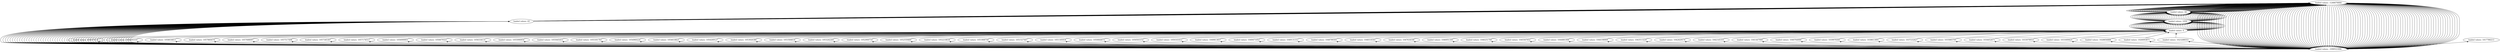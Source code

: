 digraph {
	"loaded values- -1246676664"
	"loaded values- -1090521896"
	"loaded values- -1090521896" -> "loaded values- -1246676664" [dir=back]
	"loaded values- 43"
	"loaded values- 43" -> "loaded values- -1090521896" [dir=back]
	"loaded values- -1246676664"
	"loaded values- -1246676664" -> "loaded values- 43" [dir=back]
	"loaded values- -1090521896"
	"loaded values- -1090521896" -> "loaded values- -1246676664" [dir=back]
	"loaded values- 1058376131"
	"loaded values- 1058376131" -> "loaded values- -1090521896" [dir=back]
	"loaded values- 0"
	"loaded values- 0" -> "loaded values- 1058376131" [dir=back]
	"loaded values- 1050"
	"loaded values- 1050" -> "loaded values- 0" [dir=back]
	"loaded values- 44"
	"loaded values- 44" -> "loaded values- 1050" [dir=back]
	"loaded values- -1246676664"
	"loaded values- -1246676664" -> "loaded values- 44" [dir=back]
	"loaded values- -1090521896"
	"loaded values- -1090521896" -> "loaded values- -1246676664" [dir=back]
	"loaded values- 43"
	"loaded values- 43" -> "loaded values- -1090521896" [dir=back]
	"loaded values- -1246676664"
	"loaded values- -1246676664" -> "loaded values- 43" [dir=back]
	"loaded values- -1090521896"
	"loaded values- -1090521896" -> "loaded values- -1246676664" [dir=back]
	"loaded values- 1058205319"
	"loaded values- 1058205319" -> "loaded values- -1090521896" [dir=back]
	"loaded values- 0"
	"loaded values- 0" -> "loaded values- 1058205319" [dir=back]
	"loaded values- 1050"
	"loaded values- 1050" -> "loaded values- 0" [dir=back]
	"loaded values- 44"
	"loaded values- 44" -> "loaded values- 1050" [dir=back]
	"loaded values- -1246676664"
	"loaded values- -1246676664" -> "loaded values- 44" [dir=back]
	"loaded values- -1090521896"
	"loaded values- -1090521896" -> "loaded values- -1246676664" [dir=back]
	"loaded values- 43"
	"loaded values- 43" -> "loaded values- -1090521896" [dir=back]
	"loaded values- -1246676664"
	"loaded values- -1246676664" -> "loaded values- 43" [dir=back]
	"loaded values- -1090521896"
	"loaded values- -1090521896" -> "loaded values- -1246676664" [dir=back]
	"loaded values- 1058034611"
	"loaded values- 1058034611" -> "loaded values- -1090521896" [dir=back]
	"loaded values- 0"
	"loaded values- 0" -> "loaded values- 1058034611" [dir=back]
	"loaded values- 1050"
	"loaded values- 1050" -> "loaded values- 0" [dir=back]
	"loaded values- 44"
	"loaded values- 44" -> "loaded values- 1050" [dir=back]
	"loaded values- -1246676664"
	"loaded values- -1246676664" -> "loaded values- 44" [dir=back]
	"loaded values- -1090521896"
	"loaded values- -1090521896" -> "loaded values- -1246676664" [dir=back]
	"loaded values- 43"
	"loaded values- 43" -> "loaded values- -1090521896" [dir=back]
	"loaded values- -1246676664"
	"loaded values- -1246676664" -> "loaded values- 43" [dir=back]
	"loaded values- -1090521896"
	"loaded values- -1090521896" -> "loaded values- -1246676664" [dir=back]
	"loaded values- 1057860474"
	"loaded values- 1057860474" -> "loaded values- -1090521896" [dir=back]
	"loaded values- 0"
	"loaded values- 0" -> "loaded values- 1057860474" [dir=back]
	"loaded values- 1050"
	"loaded values- 1050" -> "loaded values- 0" [dir=back]
	"loaded values- 44"
	"loaded values- 44" -> "loaded values- 1050" [dir=back]
	"loaded values- -1246676664"
	"loaded values- -1246676664" -> "loaded values- 44" [dir=back]
	"loaded values- -1090521896"
	"loaded values- -1090521896" -> "loaded values- -1246676664" [dir=back]
	"loaded values- 43"
	"loaded values- 43" -> "loaded values- -1090521896" [dir=back]
	"loaded values- -1246676664"
	"loaded values- -1246676664" -> "loaded values- 43" [dir=back]
	"loaded values- -1090521896"
	"loaded values- -1090521896" -> "loaded values- -1246676664" [dir=back]
	"loaded values- 1057688097"
	"loaded values- 1057688097" -> "loaded values- -1090521896" [dir=back]
	"loaded values- 0"
	"loaded values- 0" -> "loaded values- 1057688097" [dir=back]
	"loaded values- 1050"
	"loaded values- 1050" -> "loaded values- 0" [dir=back]
	"loaded values- 44"
	"loaded values- 44" -> "loaded values- 1050" [dir=back]
	"loaded values- -1246676664"
	"loaded values- -1246676664" -> "loaded values- 44" [dir=back]
	"loaded values- -1090521896"
	"loaded values- -1090521896" -> "loaded values- -1246676664" [dir=back]
	"loaded values- 43"
	"loaded values- 43" -> "loaded values- -1090521896" [dir=back]
	"loaded values- -1246676664"
	"loaded values- -1246676664" -> "loaded values- 43" [dir=back]
	"loaded values- -1090521896"
	"loaded values- -1090521896" -> "loaded values- -1246676664" [dir=back]
	"loaded values- 1057517498"
	"loaded values- 1057517498" -> "loaded values- -1090521896" [dir=back]
	"loaded values- 0"
	"loaded values- 0" -> "loaded values- 1057517498" [dir=back]
	"loaded values- 1050"
	"loaded values- 1050" -> "loaded values- 0" [dir=back]
	"loaded values- 44"
	"loaded values- 44" -> "loaded values- 1050" [dir=back]
	"loaded values- -1246676664"
	"loaded values- -1246676664" -> "loaded values- 44" [dir=back]
	"loaded values- -1090521896"
	"loaded values- -1090521896" -> "loaded values- -1246676664" [dir=back]
	"loaded values- 43"
	"loaded values- 43" -> "loaded values- -1090521896" [dir=back]
	"loaded values- -1246676664"
	"loaded values- -1246676664" -> "loaded values- 43" [dir=back]
	"loaded values- -1090521896"
	"loaded values- -1090521896" -> "loaded values- -1246676664" [dir=back]
	"loaded values- 1057345307"
	"loaded values- 1057345307" -> "loaded values- -1090521896" [dir=back]
	"loaded values- 0"
	"loaded values- 0" -> "loaded values- 1057345307" [dir=back]
	"loaded values- 1050"
	"loaded values- 1050" -> "loaded values- 0" [dir=back]
	"loaded values- 44"
	"loaded values- 44" -> "loaded values- 1050" [dir=back]
	"loaded values- -1246676664"
	"loaded values- -1246676664" -> "loaded values- 44" [dir=back]
	"loaded values- -1090521896"
	"loaded values- -1090521896" -> "loaded values- -1246676664" [dir=back]
	"loaded values- 43"
	"loaded values- 43" -> "loaded values- -1090521896" [dir=back]
	"loaded values- -1246676664"
	"loaded values- -1246676664" -> "loaded values- 43" [dir=back]
	"loaded values- -1090521896"
	"loaded values- -1090521896" -> "loaded values- -1246676664" [dir=back]
	"loaded values- 1057174513"
	"loaded values- 1057174513" -> "loaded values- -1090521896" [dir=back]
	"loaded values- 0"
	"loaded values- 0" -> "loaded values- 1057174513" [dir=back]
	"loaded values- 1050"
	"loaded values- 1050" -> "loaded values- 0" [dir=back]
	"loaded values- 44"
	"loaded values- 44" -> "loaded values- 1050" [dir=back]
	"loaded values- -1246676664"
	"loaded values- -1246676664" -> "loaded values- 44" [dir=back]
	"loaded values- -1090521896"
	"loaded values- -1090521896" -> "loaded values- -1246676664" [dir=back]
	"loaded values- 43"
	"loaded values- 43" -> "loaded values- -1090521896" [dir=back]
	"loaded values- -1246676664"
	"loaded values- -1246676664" -> "loaded values- 43" [dir=back]
	"loaded values- -1090521896"
	"loaded values- -1090521896" -> "loaded values- -1246676664" [dir=back]
	"loaded values- 1056999951"
	"loaded values- 1056999951" -> "loaded values- -1090521896" [dir=back]
	"loaded values- 0"
	"loaded values- 0" -> "loaded values- 1056999951" [dir=back]
	"loaded values- 1050"
	"loaded values- 1050" -> "loaded values- 0" [dir=back]
	"loaded values- 44"
	"loaded values- 44" -> "loaded values- 1050" [dir=back]
	"loaded values- -1246676664"
	"loaded values- -1246676664" -> "loaded values- 44" [dir=back]
	"loaded values- -1090521896"
	"loaded values- -1090521896" -> "loaded values- -1246676664" [dir=back]
	"loaded values- 43"
	"loaded values- 43" -> "loaded values- -1090521896" [dir=back]
	"loaded values- -1246676664"
	"loaded values- -1246676664" -> "loaded values- 43" [dir=back]
	"loaded values- -1090521896"
	"loaded values- -1090521896" -> "loaded values- -1246676664" [dir=back]
	"loaded values- 1056679321"
	"loaded values- 1056679321" -> "loaded values- -1090521896" [dir=back]
	"loaded values- 0"
	"loaded values- 0" -> "loaded values- 1056679321" [dir=back]
	"loaded values- 1050"
	"loaded values- 1050" -> "loaded values- 0" [dir=back]
	"loaded values- 44"
	"loaded values- 44" -> "loaded values- 1050" [dir=back]
	"loaded values- -1246676664"
	"loaded values- -1246676664" -> "loaded values- 44" [dir=back]
	"loaded values- -1090521896"
	"loaded values- -1090521896" -> "loaded values- -1246676664" [dir=back]
	"loaded values- 43"
	"loaded values- 43" -> "loaded values- -1090521896" [dir=back]
	"loaded values- -1246676664"
	"loaded values- -1246676664" -> "loaded values- 43" [dir=back]
	"loaded values- -1090521896"
	"loaded values- -1090521896" -> "loaded values- -1246676664" [dir=back]
	"loaded values- 1056334131"
	"loaded values- 1056334131" -> "loaded values- -1090521896" [dir=back]
	"loaded values- 0"
	"loaded values- 0" -> "loaded values- 1056334131" [dir=back]
	"loaded values- 1050"
	"loaded values- 1050" -> "loaded values- 0" [dir=back]
	"loaded values- 44"
	"loaded values- 44" -> "loaded values- 1050" [dir=back]
	"loaded values- -1246676664"
	"loaded values- -1246676664" -> "loaded values- 44" [dir=back]
	"loaded values- -1090521896"
	"loaded values- -1090521896" -> "loaded values- -1246676664" [dir=back]
	"loaded values- 43"
	"loaded values- 43" -> "loaded values- -1090521896" [dir=back]
	"loaded values- -1246676664"
	"loaded values- -1246676664" -> "loaded values- 43" [dir=back]
	"loaded values- -1090521896"
	"loaded values- -1090521896" -> "loaded values- -1246676664" [dir=back]
	"loaded values- 1055990954"
	"loaded values- 1055990954" -> "loaded values- -1090521896" [dir=back]
	"loaded values- 0"
	"loaded values- 0" -> "loaded values- 1055990954" [dir=back]
	"loaded values- 1050"
	"loaded values- 1050" -> "loaded values- 0" [dir=back]
	"loaded values- 44"
	"loaded values- 44" -> "loaded values- 1050" [dir=back]
	"loaded values- -1246676664"
	"loaded values- -1246676664" -> "loaded values- 44" [dir=back]
	"loaded values- -1090521896"
	"loaded values- -1090521896" -> "loaded values- -1246676664" [dir=back]
	"loaded values- 43"
	"loaded values- 43" -> "loaded values- -1090521896" [dir=back]
	"loaded values- -1246676664"
	"loaded values- -1246676664" -> "loaded values- 43" [dir=back]
	"loaded values- -1090521896"
	"loaded values- -1090521896" -> "loaded values- -1246676664" [dir=back]
	"loaded values- 1055645453"
	"loaded values- 1055645453" -> "loaded values- -1090521896" [dir=back]
	"loaded values- 0"
	"loaded values- 0" -> "loaded values- 1055645453" [dir=back]
	"loaded values- 1050"
	"loaded values- 1050" -> "loaded values- 0" [dir=back]
	"loaded values- 44"
	"loaded values- 44" -> "loaded values- 1050" [dir=back]
	"loaded values- -1246676664"
	"loaded values- -1246676664" -> "loaded values- 44" [dir=back]
	"loaded values- -1090521896"
	"loaded values- -1090521896" -> "loaded values- -1246676664" [dir=back]
	"loaded values- 43"
	"loaded values- 43" -> "loaded values- -1090521896" [dir=back]
	"loaded values- -1246676664"
	"loaded values- -1246676664" -> "loaded values- 43" [dir=back]
	"loaded values- -1090521896"
	"loaded values- -1090521896" -> "loaded values- -1246676664" [dir=back]
	"loaded values- 1055301783"
	"loaded values- 1055301783" -> "loaded values- -1090521896" [dir=back]
	"loaded values- 0"
	"loaded values- 0" -> "loaded values- 1055301783" [dir=back]
	"loaded values- 1050"
	"loaded values- 1050" -> "loaded values- 0" [dir=back]
	"loaded values- 44"
	"loaded values- 44" -> "loaded values- 1050" [dir=back]
	"loaded values- -1246676664"
	"loaded values- -1246676664" -> "loaded values- 44" [dir=back]
	"loaded values- -1090521896"
	"loaded values- -1090521896" -> "loaded values- -1246676664" [dir=back]
	"loaded values- 43"
	"loaded values- 43" -> "loaded values- -1090521896" [dir=back]
	"loaded values- -1246676664"
	"loaded values- -1246676664" -> "loaded values- 43" [dir=back]
	"loaded values- -1090521896"
	"loaded values- -1090521896" -> "loaded values- -1246676664" [dir=back]
	"loaded values- 1054960224"
	"loaded values- 1054960224" -> "loaded values- -1090521896" [dir=back]
	"loaded values- 0"
	"loaded values- 0" -> "loaded values- 1054960224" [dir=back]
	"loaded values- 1050"
	"loaded values- 1050" -> "loaded values- 0" [dir=back]
	"loaded values- 44"
	"loaded values- 44" -> "loaded values- 1050" [dir=back]
	"loaded values- -1246676664"
	"loaded values- -1246676664" -> "loaded values- 44" [dir=back]
	"loaded values- -1090521896"
	"loaded values- -1090521896" -> "loaded values- -1246676664" [dir=back]
	"loaded values- 43"
	"loaded values- 43" -> "loaded values- -1090521896" [dir=back]
	"loaded values- -1246676664"
	"loaded values- -1246676664" -> "loaded values- 43" [dir=back]
	"loaded values- -1090521896"
	"loaded values- -1090521896" -> "loaded values- -1246676664" [dir=back]
	"loaded values- 1054618825"
	"loaded values- 1054618825" -> "loaded values- -1090521896" [dir=back]
	"loaded values- 0"
	"loaded values- 0" -> "loaded values- 1054618825" [dir=back]
	"loaded values- 1050"
	"loaded values- 1050" -> "loaded values- 0" [dir=back]
	"loaded values- 44"
	"loaded values- 44" -> "loaded values- 1050" [dir=back]
	"loaded values- -1246676664"
	"loaded values- -1246676664" -> "loaded values- 44" [dir=back]
	"loaded values- -1090521896"
	"loaded values- -1090521896" -> "loaded values- -1246676664" [dir=back]
	"loaded values- 43"
	"loaded values- 43" -> "loaded values- -1090521896" [dir=back]
	"loaded values- -1246676664"
	"loaded values- -1246676664" -> "loaded values- 43" [dir=back]
	"loaded values- -1090521896"
	"loaded values- -1090521896" -> "loaded values- -1246676664" [dir=back]
	"loaded values- 1054269127"
	"loaded values- 1054269127" -> "loaded values- -1090521896" [dir=back]
	"loaded values- 0"
	"loaded values- 0" -> "loaded values- 1054269127" [dir=back]
	"loaded values- 1050"
	"loaded values- 1050" -> "loaded values- 0" [dir=back]
	"loaded values- 44"
	"loaded values- 44" -> "loaded values- 1050" [dir=back]
	"loaded values- -1246676664"
	"loaded values- -1246676664" -> "loaded values- 44" [dir=back]
	"loaded values- -1090521896"
	"loaded values- -1090521896" -> "loaded values- -1246676664" [dir=back]
	"loaded values- 43"
	"loaded values- 43" -> "loaded values- -1090521896" [dir=back]
	"loaded values- -1246676664"
	"loaded values- -1246676664" -> "loaded values- 43" [dir=back]
	"loaded values- -1090521896"
	"loaded values- -1090521896" -> "loaded values- -1246676664" [dir=back]
	"loaded values- 1053926380"
	"loaded values- 1053926380" -> "loaded values- -1090521896" [dir=back]
	"loaded values- 0"
	"loaded values- 0" -> "loaded values- 1053926380" [dir=back]
	"loaded values- 1050"
	"loaded values- 1050" -> "loaded values- 0" [dir=back]
	"loaded values- 44"
	"loaded values- 44" -> "loaded values- 1050" [dir=back]
	"loaded values- -1246676664"
	"loaded values- -1246676664" -> "loaded values- 44" [dir=back]
	"loaded values- -1090521896"
	"loaded values- -1090521896" -> "loaded values- -1246676664" [dir=back]
	"loaded values- 43"
	"loaded values- 43" -> "loaded values- -1090521896" [dir=back]
	"loaded values- -1246676664"
	"loaded values- -1246676664" -> "loaded values- 43" [dir=back]
	"loaded values- -1090521896"
	"loaded values- -1090521896" -> "loaded values- -1246676664" [dir=back]
	"loaded values- 1053584618"
	"loaded values- 1053584618" -> "loaded values- -1090521896" [dir=back]
	"loaded values- 0"
	"loaded values- 0" -> "loaded values- 1053584618" [dir=back]
	"loaded values- 1050"
	"loaded values- 1050" -> "loaded values- 0" [dir=back]
	"loaded values- 44"
	"loaded values- 44" -> "loaded values- 1050" [dir=back]
	"loaded values- -1246676664"
	"loaded values- -1246676664" -> "loaded values- 44" [dir=back]
	"loaded values- -1090521896"
	"loaded values- -1090521896" -> "loaded values- -1246676664" [dir=back]
	"loaded values- 43"
	"loaded values- 43" -> "loaded values- -1090521896" [dir=back]
	"loaded values- -1246676664"
	"loaded values- -1246676664" -> "loaded values- 43" [dir=back]
	"loaded values- -1090521896"
	"loaded values- -1090521896" -> "loaded values- -1246676664" [dir=back]
	"loaded values- 1053242265"
	"loaded values- 1053242265" -> "loaded values- -1090521896" [dir=back]
	"loaded values- 0"
	"loaded values- 0" -> "loaded values- 1053242265" [dir=back]
	"loaded values- 1050"
	"loaded values- 1050" -> "loaded values- 0" [dir=back]
	"loaded values- 44"
	"loaded values- 44" -> "loaded values- 1050" [dir=back]
	"loaded values- -1246676664"
	"loaded values- -1246676664" -> "loaded values- 44" [dir=back]
	"loaded values- -1090521896"
	"loaded values- -1090521896" -> "loaded values- -1246676664" [dir=back]
	"loaded values- 43"
	"loaded values- 43" -> "loaded values- -1090521896" [dir=back]
	"loaded values- -1246676664"
	"loaded values- -1246676664" -> "loaded values- 43" [dir=back]
	"loaded values- -1090521896"
	"loaded values- -1090521896" -> "loaded values- -1246676664" [dir=back]
	"loaded values- 1052900716"
	"loaded values- 1052900716" -> "loaded values- -1090521896" [dir=back]
	"loaded values- 0"
	"loaded values- 0" -> "loaded values- 1052900716" [dir=back]
	"loaded values- 1050"
	"loaded values- 1050" -> "loaded values- 0" [dir=back]
	"loaded values- 44"
	"loaded values- 44" -> "loaded values- 1050" [dir=back]
	"loaded values- -1246676664"
	"loaded values- -1246676664" -> "loaded values- 44" [dir=back]
	"loaded values- -1090521896"
	"loaded values- -1090521896" -> "loaded values- -1246676664" [dir=back]
	"loaded values- 43"
	"loaded values- 43" -> "loaded values- -1090521896" [dir=back]
	"loaded values- -1246676664"
	"loaded values- -1246676664" -> "loaded values- 43" [dir=back]
	"loaded values- -1090521896"
	"loaded values- -1090521896" -> "loaded values- -1246676664" [dir=back]
	"loaded values- 1052559469"
	"loaded values- 1052559469" -> "loaded values- -1090521896" [dir=back]
	"loaded values- 0"
	"loaded values- 0" -> "loaded values- 1052559469" [dir=back]
	"loaded values- 1050"
	"loaded values- 1050" -> "loaded values- 0" [dir=back]
	"loaded values- 44"
	"loaded values- 44" -> "loaded values- 1050" [dir=back]
	"loaded values- -1246676664"
	"loaded values- -1246676664" -> "loaded values- 44" [dir=back]
	"loaded values- -1090521896"
	"loaded values- -1090521896" -> "loaded values- -1246676664" [dir=back]
	"loaded values- 43"
	"loaded values- 43" -> "loaded values- -1090521896" [dir=back]
	"loaded values- -1246676664"
	"loaded values- -1246676664" -> "loaded values- 43" [dir=back]
	"loaded values- -1090521896"
	"loaded values- -1090521896" -> "loaded values- -1246676664" [dir=back]
	"loaded values- 1052218030"
	"loaded values- 1052218030" -> "loaded values- -1090521896" [dir=back]
	"loaded values- 0"
	"loaded values- 0" -> "loaded values- 1052218030" [dir=back]
	"loaded values- 1050"
	"loaded values- 1050" -> "loaded values- 0" [dir=back]
	"loaded values- 44"
	"loaded values- 44" -> "loaded values- 1050" [dir=back]
	"loaded values- -1246676664"
	"loaded values- -1246676664" -> "loaded values- 44" [dir=back]
	"loaded values- -1090521896"
	"loaded values- -1090521896" -> "loaded values- -1246676664" [dir=back]
	"loaded values- 43"
	"loaded values- 43" -> "loaded values- -1090521896" [dir=back]
	"loaded values- -1246676664"
	"loaded values- -1246676664" -> "loaded values- 43" [dir=back]
	"loaded values- -1090521896"
	"loaded values- -1090521896" -> "loaded values- -1246676664" [dir=back]
	"loaded values- 1051868740"
	"loaded values- 1051868740" -> "loaded values- -1090521896" [dir=back]
	"loaded values- 0"
	"loaded values- 0" -> "loaded values- 1051868740" [dir=back]
	"loaded values- 1050"
	"loaded values- 1050" -> "loaded values- 0" [dir=back]
	"loaded values- 44"
	"loaded values- 44" -> "loaded values- 1050" [dir=back]
	"loaded values- -1246676664"
	"loaded values- -1246676664" -> "loaded values- 44" [dir=back]
	"loaded values- -1090521896"
	"loaded values- -1090521896" -> "loaded values- -1246676664" [dir=back]
	"loaded values- 43"
	"loaded values- 43" -> "loaded values- -1090521896" [dir=back]
	"loaded values- -1246676664"
	"loaded values- -1246676664" -> "loaded values- 43" [dir=back]
	"loaded values- -1090521896"
	"loaded values- -1090521896" -> "loaded values- -1246676664" [dir=back]
	"loaded values- 1051527447"
	"loaded values- 1051527447" -> "loaded values- -1090521896" [dir=back]
	"loaded values- 0"
	"loaded values- 0" -> "loaded values- 1051527447" [dir=back]
	"loaded values- 1050"
	"loaded values- 1050" -> "loaded values- 0" [dir=back]
	"loaded values- 44"
	"loaded values- 44" -> "loaded values- 1050" [dir=back]
	"loaded values- -1246676664"
	"loaded values- -1246676664" -> "loaded values- 44" [dir=back]
	"loaded values- -1090521896"
	"loaded values- -1090521896" -> "loaded values- -1246676664" [dir=back]
	"loaded values- 43"
	"loaded values- 43" -> "loaded values- -1090521896" [dir=back]
	"loaded values- -1246676664"
	"loaded values- -1246676664" -> "loaded values- 43" [dir=back]
	"loaded values- -1090521896"
	"loaded values- -1090521896" -> "loaded values- -1246676664" [dir=back]
	"loaded values- 1051185934"
	"loaded values- 1051185934" -> "loaded values- -1090521896" [dir=back]
	"loaded values- 0"
	"loaded values- 0" -> "loaded values- 1051185934" [dir=back]
	"loaded values- 1050"
	"loaded values- 1050" -> "loaded values- 0" [dir=back]
	"loaded values- 44"
	"loaded values- 44" -> "loaded values- 1050" [dir=back]
	"loaded values- -1246676664"
	"loaded values- -1246676664" -> "loaded values- 44" [dir=back]
	"loaded values- -1090521896"
	"loaded values- -1090521896" -> "loaded values- -1246676664" [dir=back]
	"loaded values- 43"
	"loaded values- 43" -> "loaded values- -1090521896" [dir=back]
	"loaded values- -1246676664"
	"loaded values- -1246676664" -> "loaded values- 43" [dir=back]
	"loaded values- -1090521896"
	"loaded values- -1090521896" -> "loaded values- -1246676664" [dir=back]
	"loaded values- 1050844672"
	"loaded values- 1050844672" -> "loaded values- -1090521896" [dir=back]
	"loaded values- 0"
	"loaded values- 0" -> "loaded values- 1050844672" [dir=back]
	"loaded values- 1050"
	"loaded values- 1050" -> "loaded values- 0" [dir=back]
	"loaded values- 44"
	"loaded values- 44" -> "loaded values- 1050" [dir=back]
	"loaded values- -1246676664"
	"loaded values- -1246676664" -> "loaded values- 44" [dir=back]
	"loaded values- -1090521896"
	"loaded values- -1090521896" -> "loaded values- -1246676664" [dir=back]
	"loaded values- 43"
	"loaded values- 43" -> "loaded values- -1090521896" [dir=back]
	"loaded values- -1246676664"
	"loaded values- -1246676664" -> "loaded values- 43" [dir=back]
	"loaded values- -1090521896"
	"loaded values- -1090521896" -> "loaded values- -1246676664" [dir=back]
	"loaded values- 1050503152"
	"loaded values- 1050503152" -> "loaded values- -1090521896" [dir=back]
	"loaded values- 0"
	"loaded values- 0" -> "loaded values- 1050503152" [dir=back]
	"loaded values- 1050"
	"loaded values- 1050" -> "loaded values- 0" [dir=back]
	"loaded values- 44"
	"loaded values- 44" -> "loaded values- 1050" [dir=back]
	"loaded values- -1246676664"
	"loaded values- -1246676664" -> "loaded values- 44" [dir=back]
	"loaded values- -1090521896"
	"loaded values- -1090521896" -> "loaded values- -1246676664" [dir=back]
	"loaded values- 43"
	"loaded values- 43" -> "loaded values- -1090521896" [dir=back]
	"loaded values- -1246676664"
	"loaded values- -1246676664" -> "loaded values- 43" [dir=back]
	"loaded values- -1090521896"
	"loaded values- -1090521896" -> "loaded values- -1246676664" [dir=back]
	"loaded values- 1050161612"
	"loaded values- 1050161612" -> "loaded values- -1090521896" [dir=back]
	"loaded values- 0"
	"loaded values- 0" -> "loaded values- 1050161612" [dir=back]
	"loaded values- 1050"
	"loaded values- 1050" -> "loaded values- 0" [dir=back]
	"loaded values- 44"
	"loaded values- 44" -> "loaded values- 1050" [dir=back]
	"loaded values- -1246676664"
	"loaded values- -1246676664" -> "loaded values- 44" [dir=back]
	"loaded values- -1090521896"
	"loaded values- -1090521896" -> "loaded values- -1246676664" [dir=back]
	"loaded values- 43"
	"loaded values- 43" -> "loaded values- -1090521896" [dir=back]
	"loaded values- -1246676664"
	"loaded values- -1246676664" -> "loaded values- 43" [dir=back]
	"loaded values- -1090521896"
	"loaded values- -1090521896" -> "loaded values- -1246676664" [dir=back]
	"loaded values- 1049813657"
	"loaded values- 1049813657" -> "loaded values- -1090521896" [dir=back]
	"loaded values- 0"
	"loaded values- 0" -> "loaded values- 1049813657" [dir=back]
	"loaded values- 1050"
	"loaded values- 1050" -> "loaded values- 0" [dir=back]
	"loaded values- 44"
	"loaded values- 44" -> "loaded values- 1050" [dir=back]
	"loaded values- -1246676664"
	"loaded values- -1246676664" -> "loaded values- 44" [dir=back]
	"loaded values- -1090521896"
	"loaded values- -1090521896" -> "loaded values- -1246676664" [dir=back]
	"loaded values- 43"
	"loaded values- 43" -> "loaded values- -1090521896" [dir=back]
	"loaded values- -1246676664"
	"loaded values- -1246676664" -> "loaded values- 43" [dir=back]
	"loaded values- -1090521896"
	"loaded values- -1090521896" -> "loaded values- -1246676664" [dir=back]
	"loaded values- 1049471052"
	"loaded values- 1049471052" -> "loaded values- -1090521896" [dir=back]
	"loaded values- 0"
	"loaded values- 0" -> "loaded values- 1049471052" [dir=back]
	"loaded values- 1050"
	"loaded values- 1050" -> "loaded values- 0" [dir=back]
	"loaded values- 44"
	"loaded values- 44" -> "loaded values- 1050" [dir=back]
	"loaded values- -1246676664"
	"loaded values- -1246676664" -> "loaded values- 44" [dir=back]
	"loaded values- -1090521896"
	"loaded values- -1090521896" -> "loaded values- -1246676664" [dir=back]
	"loaded values- 43"
	"loaded values- 43" -> "loaded values- -1090521896" [dir=back]
	"loaded values- -1246676664"
	"loaded values- -1246676664" -> "loaded values- 43" [dir=back]
	"loaded values- -1090521896"
	"loaded values- -1090521896" -> "loaded values- -1246676664" [dir=back]
	"loaded values- 1049131312"
	"loaded values- 1049131312" -> "loaded values- -1090521896" [dir=back]
	"loaded values- 0"
	"loaded values- 0" -> "loaded values- 1049131312" [dir=back]
	"loaded values- 1050"
	"loaded values- 1050" -> "loaded values- 0" [dir=back]
	"loaded values- 44"
	"loaded values- 44" -> "loaded values- 1050" [dir=back]
	"loaded values- -1246676664"
	"loaded values- -1246676664" -> "loaded values- 44" [dir=back]
	"loaded values- -1090521896"
	"loaded values- -1090521896" -> "loaded values- -1246676664" [dir=back]
	"loaded values- 43"
	"loaded values- 43" -> "loaded values- -1090521896" [dir=back]
	"loaded values- -1246676664"
	"loaded values- -1246676664" -> "loaded values- 43" [dir=back]
	"loaded values- -1090521896"
	"loaded values- -1090521896" -> "loaded values- -1246676664" [dir=back]
	"loaded values- 1048789301"
	"loaded values- 1048789301" -> "loaded values- -1090521896" [dir=back]
	"loaded values- 0"
	"loaded values- 0" -> "loaded values- 1048789301" [dir=back]
	"loaded values- 1050"
	"loaded values- 1050" -> "loaded values- 0" [dir=back]
	"loaded values- 44"
	"loaded values- 44" -> "loaded values- 1050" [dir=back]
	"loaded values- -1246676664"
	"loaded values- -1246676664" -> "loaded values- 44" [dir=back]
	"loaded values- -1090521896"
	"loaded values- -1090521896" -> "loaded values- -1246676664" [dir=back]
	"loaded values- 43"
	"loaded values- 43" -> "loaded values- -1090521896" [dir=back]
	"loaded values- -1246676664"
	"loaded values- -1246676664" -> "loaded values- 43" [dir=back]
	"loaded values- -1090521896"
	"loaded values- -1090521896" -> "loaded values- -1246676664" [dir=back]
	"loaded values- 1048318341"
	"loaded values- 1048318341" -> "loaded values- -1090521896" [dir=back]
	"loaded values- 0"
	"loaded values- 0" -> "loaded values- 1048318341" [dir=back]
	"loaded values- 1050"
	"loaded values- 1050" -> "loaded values- 0" [dir=back]
	"loaded values- 44"
	"loaded values- 44" -> "loaded values- 1050" [dir=back]
	"loaded values- -1246676664"
	"loaded values- -1246676664" -> "loaded values- 44" [dir=back]
	"loaded values- -1090521896"
	"loaded values- -1090521896" -> "loaded values- -1246676664" [dir=back]
	"loaded values- 43"
	"loaded values- 43" -> "loaded values- -1090521896" [dir=back]
	"loaded values- -1246676664"
	"loaded values- -1246676664" -> "loaded values- 43" [dir=back]
	"loaded values- -1090521896"
	"loaded values- -1090521896" -> "loaded values- -1246676664" [dir=back]
	"loaded values- 1047634166"
	"loaded values- 1047634166" -> "loaded values- -1090521896" [dir=back]
	"loaded values- 0"
	"loaded values- 0" -> "loaded values- 1047634166" [dir=back]
	"loaded values- 1050"
	"loaded values- 1050" -> "loaded values- 0" [dir=back]
	"loaded values- 44"
	"loaded values- 44" -> "loaded values- 1050" [dir=back]
	"loaded values- -1246676664"
	"loaded values- -1246676664" -> "loaded values- 44" [dir=back]
	"loaded values- -1090521896"
	"loaded values- -1090521896" -> "loaded values- -1246676664" [dir=back]
	"loaded values- 43"
	"loaded values- 43" -> "loaded values- -1090521896" [dir=back]
	"loaded values- -1246676664"
	"loaded values- -1246676664" -> "loaded values- 43" [dir=back]
	"loaded values- -1090521896"
	"loaded values- -1090521896" -> "loaded values- -1246676664" [dir=back]
	"loaded values- 1046951305"
	"loaded values- 1046951305" -> "loaded values- -1090521896" [dir=back]
	"loaded values- 0"
	"loaded values- 0" -> "loaded values- 1046951305" [dir=back]
	"loaded values- 1050"
	"loaded values- 1050" -> "loaded values- 0" [dir=back]
	"loaded values- 44"
	"loaded values- 44" -> "loaded values- 1050" [dir=back]
	"loaded values- -1246676664"
	"loaded values- -1246676664" -> "loaded values- 44" [dir=back]
	"loaded values- -1090521896"
	"loaded values- -1090521896" -> "loaded values- -1246676664" [dir=back]
	"loaded values- 43"
	"loaded values- 43" -> "loaded values- -1090521896" [dir=back]
	"loaded values- -1246676664"
	"loaded values- -1246676664" -> "loaded values- 43" [dir=back]
	"loaded values- -1090521896"
	"loaded values- -1090521896" -> "loaded values- -1246676664" [dir=back]
	"loaded values- 1046251766"
	"loaded values- 1046251766" -> "loaded values- -1090521896" [dir=back]
	"loaded values- 0"
	"loaded values- 0" -> "loaded values- 1046251766" [dir=back]
	"loaded values- 1050"
	"loaded values- 1050" -> "loaded values- 0" [dir=back]
	"loaded values- 44"
	"loaded values- 44" -> "loaded values- 1050" [dir=back]
	"loaded values- -1246676664"
	"loaded values- -1246676664" -> "loaded values- 44" [dir=back]
	"loaded values- -1090521896"
	"loaded values- -1090521896" -> "loaded values- -1246676664" [dir=back]
	"loaded values- 43"
	"loaded values- 43" -> "loaded values- -1090521896" [dir=back]
	"loaded values- -1246676664"
	"loaded values- -1246676664" -> "loaded values- 43" [dir=back]
	"loaded values- -1090521896"
	"loaded values- -1090521896" -> "loaded values- -1246676664" [dir=back]
	"loaded values- 1045567652"
	"loaded values- 1045567652" -> "loaded values- -1090521896" [dir=back]
	"loaded values- 0"
	"loaded values- 0" -> "loaded values- 1045567652" [dir=back]
	"loaded values- 1050"
	"loaded values- 1050" -> "loaded values- 0" [dir=back]
	"loaded values- 44"
	"loaded values- 44" -> "loaded values- 1050" [dir=back]
	"loaded values- -1246676664"
	"loaded values- -1246676664" -> "loaded values- 44" [dir=back]
	"loaded values- -1090521896"
	"loaded values- -1090521896" -> "loaded values- -1246676664" [dir=back]
	"loaded values- 43"
	"loaded values- 43" -> "loaded values- -1090521896" [dir=back]
	"loaded values- -1246676664"
	"loaded values- -1246676664" -> "loaded values- 43" [dir=back]
	"loaded values- -1090521896"
	"loaded values- -1090521896" -> "loaded values- -1246676664" [dir=back]
	"loaded values- 1044881906"
	"loaded values- 1044881906" -> "loaded values- -1090521896" [dir=back]
	"loaded values- 0"
	"loaded values- 0" -> "loaded values- 1044881906" [dir=back]
	"loaded values- 1050"
	"loaded values- 1050" -> "loaded values- 0" [dir=back]
	"loaded values- 44"
	"loaded values- 44" -> "loaded values- 1050" [dir=back]
	"loaded values- -1246676664"
	"loaded values- -1246676664" -> "loaded values- 44" [dir=back]
	"loaded values- -1090521896"
	"loaded values- -1090521896" -> "loaded values- -1246676664" [dir=back]
	"loaded values- 43"
	"loaded values- 43" -> "loaded values- -1090521896" [dir=back]
	"loaded values- -1246676664"
	"loaded values- -1246676664" -> "loaded values- 43" [dir=back]
	"loaded values- -1090521896"
	"loaded values- -1090521896" -> "loaded values- -1246676664" [dir=back]
	"loaded values- 1044198909"
	"loaded values- 1044198909" -> "loaded values- -1090521896" [dir=back]
	"loaded values- 0"
	"loaded values- 0" -> "loaded values- 1044198909" [dir=back]
	"loaded values- 1050"
	"loaded values- 1050" -> "loaded values- 0" [dir=back]
	"loaded values- 44"
	"loaded values- 44" -> "loaded values- 1050" [dir=back]
	"loaded values- -1246676664"
	"loaded values- -1246676664" -> "loaded values- 44" [dir=back]
	"loaded values- -1090521896"
	"loaded values- -1090521896" -> "loaded values- -1246676664" [dir=back]
	"loaded values- 43"
	"loaded values- 43" -> "loaded values- -1090521896" [dir=back]
	"loaded values- -1246676664"
	"loaded values- -1246676664" -> "loaded values- 43" [dir=back]
	"loaded values- -1090521896"
	"loaded values- -1090521896" -> "loaded values- -1246676664" [dir=back]
	"loaded values- 1043513229"
	"loaded values- 1043513229" -> "loaded values- -1090521896" [dir=back]
	"loaded values- 0"
	"loaded values- 0" -> "loaded values- 1043513229" [dir=back]
	"loaded values- 1050"
	"loaded values- 1050" -> "loaded values- 0" [dir=back]
	"loaded values- 44"
	"loaded values- 44" -> "loaded values- 1050" [dir=back]
	"loaded values- -1246676664"
	"loaded values- -1246676664" -> "loaded values- 44" [dir=back]
	"loaded values- -1090521896"
	"loaded values- -1090521896" -> "loaded values- -1246676664" [dir=back]
	"loaded values- 43"
	"loaded values- 43" -> "loaded values- -1090521896" [dir=back]
	"loaded values- -1246676664"
	"loaded values- -1246676664" -> "loaded values- 43" [dir=back]
	"loaded values- -1090521896"
	"loaded values- -1090521896" -> "loaded values- -1246676664" [dir=back]
	"loaded values- 1042829574"
	"loaded values- 1042829574" -> "loaded values- -1090521896" [dir=back]
	"loaded values- 0"
	"loaded values- 0" -> "loaded values- 1042829574" [dir=back]
	"loaded values- 1050"
	"loaded values- 1050" -> "loaded values- 0" [dir=back]
	"loaded values- 44"
	"loaded values- 44" -> "loaded values- 1050" [dir=back]
	"loaded values- -1246676664"
	"loaded values- -1246676664" -> "loaded values- 44" [dir=back]
	"loaded values- -1090521896"
	"loaded values- -1090521896" -> "loaded values- -1246676664" [dir=back]
	"loaded values- 43"
	"loaded values- 43" -> "loaded values- -1090521896" [dir=back]
	"loaded values- -1246676664"
	"loaded values- -1246676664" -> "loaded values- 43" [dir=back]
	"loaded values- -1090521896"
	"loaded values- -1090521896" -> "loaded values- -1246676664" [dir=back]
	"loaded values- 1042145355"
	"loaded values- 1042145355" -> "loaded values- -1090521896" [dir=back]
	"loaded values- 0"
	"loaded values- 0" -> "loaded values- 1042145355" [dir=back]
	"loaded values- 1050"
	"loaded values- 1050" -> "loaded values- 0" [dir=back]
	"loaded values- 44"
	"loaded values- 44" -> "loaded values- 1050" [dir=back]
	"loaded values- -1246676664"
	"loaded values- -1246676664" -> "loaded values- 44" [dir=back]
	"loaded values- -1090521896"
	"loaded values- -1090521896" -> "loaded values- -1246676664" [dir=back]
	"loaded values- 43"
	"loaded values- 43" -> "loaded values- -1090521896" [dir=back]
	"loaded values- -1246676664"
	"loaded values- -1246676664" -> "loaded values- 43" [dir=back]
	"loaded values- -1090521896"
	"loaded values- -1090521896" -> "loaded values- -1246676664" [dir=back]
	"loaded values- 1041447900"
	"loaded values- 1041447900" -> "loaded values- -1090521896" [dir=back]
	"loaded values- 0"
	"loaded values- 0" -> "loaded values- 1041447900" [dir=back]
	"loaded values- 1050"
	"loaded values- 1050" -> "loaded values- 0" [dir=back]
	"loaded values- 44"
	"loaded values- 44" -> "loaded values- 1050" [dir=back]
	"loaded values- -1246676664"
	"loaded values- -1246676664" -> "loaded values- 44" [dir=back]
	"loaded values- -1090521896"
	"loaded values- -1090521896" -> "loaded values- -1246676664" [dir=back]
	"loaded values- 43"
	"loaded values- 43" -> "loaded values- -1090521896" [dir=back]
	"loaded values- -1246676664"
	"loaded values- -1246676664" -> "loaded values- 43" [dir=back]
	"loaded values- -1090521896"
	"loaded values- -1090521896" -> "loaded values- -1246676664" [dir=back]
	"loaded values- 1040764900"
	"loaded values- 1040764900" -> "loaded values- -1090521896" [dir=back]
	"loaded values- 0"
	"loaded values- 0" -> "loaded values- 1040764900" [dir=back]
	"loaded values- 1050"
	"loaded values- 1050" -> "loaded values- 0" [dir=back]
	"loaded values- 44"
	"loaded values- 44" -> "loaded values- 1050" [dir=back]
	"loaded values- -1246676664"
	"loaded values- -1246676664" -> "loaded values- 44" [dir=back]
	"loaded values- -1090521896"
	"loaded values- -1090521896" -> "loaded values- -1246676664" [dir=back]
	"loaded values- 43"
	"loaded values- 43" -> "loaded values- -1090521896" [dir=back]
	"loaded values- -1246676664"
	"loaded values- -1246676664" -> "loaded values- 43" [dir=back]
	"loaded values- -1090521896"
	"loaded values- -1090521896" -> "loaded values- -1246676664" [dir=back]
	"loaded values- 1039978365"
	"loaded values- 1039978365" -> "loaded values- -1090521896" [dir=back]
	"loaded values- 0"
	"loaded values- 0" -> "loaded values- 1039978365" [dir=back]
	"loaded values- 1050"
	"loaded values- 1050" -> "loaded values- 0" [dir=back]
	"loaded values- 44"
	"loaded values- 44" -> "loaded values- 1050" [dir=back]
	"loaded values- -1246676664"
	"loaded values- -1246676664" -> "loaded values- 44" [dir=back]
	"loaded values- -1090521896"
	"loaded values- -1090521896" -> "loaded values- -1246676664" [dir=back]
	"loaded values- 43"
	"loaded values- 43" -> "loaded values- -1090521896" [dir=back]
	"loaded values- -1246676664"
	"loaded values- -1246676664" -> "loaded values- 43" [dir=back]
	"loaded values- -1090521896"
	"loaded values- -1090521896" -> "loaded values- -1246676664" [dir=back]
	"loaded values- 1038613091"
	"loaded values- 1038613091" -> "loaded values- -1090521896" [dir=back]
	"loaded values- 0"
	"loaded values- 0" -> "loaded values- 1038613091" [dir=back]
	"loaded values- 1050"
	"loaded values- 1050" -> "loaded values- 0" [dir=back]
	"loaded values- 44"
	"loaded values- 44" -> "loaded values- 1050" [dir=back]
	"loaded values- -1246676664"
	"loaded values- -1246676664" -> "loaded values- 44" [dir=back]
	"loaded values- -1090521896"
	"loaded values- -1090521896" -> "loaded values- -1246676664" [dir=back]
	"loaded values- 43"
	"loaded values- 43" -> "loaded values- -1090521896" [dir=back]
	"loaded values- -1246676664"
	"loaded values- -1246676664" -> "loaded values- 43" [dir=back]
	"loaded values- -1090521896"
	"loaded values- -1090521896" -> "loaded values- -1246676664" [dir=back]
	"loaded values- 1037232427"
	"loaded values- 1037232427" -> "loaded values- -1090521896" [dir=back]
	"loaded values- 0"
	"loaded values- 0" -> "loaded values- 1037232427" [dir=back]
	"loaded values- 1050"
	"loaded values- 1050" -> "loaded values- 0" [dir=back]
	"loaded values- 44"
	"loaded values- 44" -> "loaded values- 1050" [dir=back]
	"loaded values- -1246676664"
	"loaded values- -1246676664" -> "loaded values- 44" [dir=back]
	"loaded values- -1090521896"
	"loaded values- -1090521896" -> "loaded values- -1246676664" [dir=back]
	"loaded values- 43"
	"loaded values- 43" -> "loaded values- -1090521896" [dir=back]
	"loaded values- -1246676664"
	"loaded values- -1246676664" -> "loaded values- 43" [dir=back]
	"loaded values- -1090521896"
	"loaded values- -1090521896" -> "loaded values- -1246676664" [dir=back]
	"loaded values- 1035865705"
	"loaded values- 1035865705" -> "loaded values- -1090521896" [dir=back]
	"loaded values- 0"
	"loaded values- 0" -> "loaded values- 1035865705" [dir=back]
	"loaded values- 1050"
	"loaded values- 1050" -> "loaded values- 0" [dir=back]
	"loaded values- 44"
	"loaded values- 44" -> "loaded values- 1050" [dir=back]
	"loaded values- -1246676664"
	"loaded values- -1246676664" -> "loaded values- 44" [dir=back]
	"loaded values- -1090521896"
	"loaded values- -1090521896" -> "loaded values- -1246676664" [dir=back]
	"loaded values- 43"
	"loaded values- 43" -> "loaded values- -1090521896" [dir=back]
	"loaded values- -1246676664"
	"loaded values- -1246676664" -> "loaded values- 43" [dir=back]
	"loaded values- -1090521896"
	"loaded values- -1090521896" -> "loaded values- -1246676664" [dir=back]
	"loaded values- 1034452671"
	"loaded values- 1034452671" -> "loaded values- -1090521896" [dir=back]
	"loaded values- 0"
	"loaded values- 0" -> "loaded values- 1034452671" [dir=back]
	"loaded values- 1050"
	"loaded values- 1050" -> "loaded values- 0" [dir=back]
	"loaded values- 44"
	"loaded values- 44" -> "loaded values- 1050" [dir=back]
	"loaded values- -1246676664"
	"loaded values- -1246676664" -> "loaded values- 44" [dir=back]
	"loaded values- -1090521896"
	"loaded values- -1090521896" -> "loaded values- -1246676664" [dir=back]
	"loaded values- 43"
	"loaded values- 43" -> "loaded values- -1090521896" [dir=back]
	"loaded values- -1246676664"
	"loaded values- -1246676664" -> "loaded values- 43" [dir=back]
	"loaded values- -1090521896"
	"loaded values- -1090521896" -> "loaded values- -1246676664" [dir=back]
	"loaded values- 1033078914"
	"loaded values- 1033078914" -> "loaded values- -1090521896" [dir=back]
	"loaded values- 0"
	"loaded values- 0" -> "loaded values- 1033078914" [dir=back]
	"loaded values- 1050"
	"loaded values- 1050" -> "loaded values- 0" [dir=back]
	"loaded values- 44"
	"loaded values- 44" -> "loaded values- 1050" [dir=back]
	"loaded values- -1246676664"
	"loaded values- -1246676664" -> "loaded values- 44" [dir=back]
	"loaded values- -1090521896"
	"loaded values- -1090521896" -> "loaded values- -1246676664" [dir=back]
	"loaded values- 43"
	"loaded values- 43" -> "loaded values- -1090521896" [dir=back]
	"loaded values- -1246676664"
	"loaded values- -1246676664" -> "loaded values- 43" [dir=back]
	"loaded values- -1090521896"
	"loaded values- -1090521896" -> "loaded values- -1246676664" [dir=back]
	"loaded values- 1031609425"
	"loaded values- 1031609425" -> "loaded values- -1090521896" [dir=back]
	"loaded values- 0"
	"loaded values- 0" -> "loaded values- 1031609425" [dir=back]
	"loaded values- 1050"
	"loaded values- 1050" -> "loaded values- 0" [dir=back]
	"loaded values- 44"
	"loaded values- 44" -> "loaded values- 1050" [dir=back]
	"loaded values- -1246676664"
	"loaded values- -1246676664" -> "loaded values- 44" [dir=back]
	"loaded values- -1090521896"
	"loaded values- -1090521896" -> "loaded values- -1246676664" [dir=back]
	"loaded values- 43"
	"loaded values- 43" -> "loaded values- -1090521896" [dir=back]
	"loaded values- -1246676664"
	"loaded values- -1246676664" -> "loaded values- 43" [dir=back]
	"loaded values- -1090521896"
	"loaded values- -1090521896" -> "loaded values- -1246676664" [dir=back]
	"loaded values- 1028856888"
	"loaded values- 1028856888" -> "loaded values- -1090521896" [dir=back]
	"loaded values- 0"
	"loaded values- 0" -> "loaded values- 1028856888" [dir=back]
	"loaded values- 1050"
	"loaded values- 1050" -> "loaded values- 0" [dir=back]
	"loaded values- 44"
	"loaded values- 44" -> "loaded values- 1050" [dir=back]
	"loaded values- -1246676664"
	"loaded values- -1246676664" -> "loaded values- 44" [dir=back]
	"loaded values- -1090521896"
	"loaded values- -1090521896" -> "loaded values- -1246676664" [dir=back]
	"loaded values- 43"
	"loaded values- 43" -> "loaded values- -1090521896" [dir=back]
	"loaded values- -1246676664"
	"loaded values- -1246676664" -> "loaded values- 43" [dir=back]
	"loaded values- -1090521896"
	"loaded values- -1090521896" -> "loaded values- -1246676664" [dir=back]
	"loaded values- 1026093871"
	"loaded values- 1026093871" -> "loaded values- -1090521896" [dir=back]
	"loaded values- 0"
	"loaded values- 0" -> "loaded values- 1026093871" [dir=back]
	"loaded values- 1050"
	"loaded values- 1050" -> "loaded values- 0" [dir=back]
	"loaded values- 44"
	"loaded values- 44" -> "loaded values- 1050" [dir=back]
	"loaded values- -1246676664"
	"loaded values- -1246676664" -> "loaded values- 44" [dir=back]
	"loaded values- -1090521896"
	"loaded values- -1090521896" -> "loaded values- -1246676664" [dir=back]
	"loaded values- 43"
	"loaded values- 43" -> "loaded values- -1090521896" [dir=back]
	"loaded values- -1246676664"
	"loaded values- -1246676664" -> "loaded values- 43" [dir=back]
	"loaded values- -1090521896"
	"loaded values- -1090521896" -> "loaded values- -1246676664" [dir=back]
	"loaded values- 1023288553"
	"loaded values- 1023288553" -> "loaded values- -1090521896" [dir=back]
	"loaded values- 0"
	"loaded values- 0" -> "loaded values- 1023288553" [dir=back]
	"loaded values- 1050"
	"loaded values- 1050" -> "loaded values- 0" [dir=back]
	"loaded values- 44"
	"loaded values- 44" -> "loaded values- 1050" [dir=back]
	"loaded values- -1246676664"
	"loaded values- -1246676664" -> "loaded values- 44" [dir=back]
	"loaded values- -1090521896"
	"loaded values- -1090521896" -> "loaded values- -1246676664" [dir=back]
	"loaded values- 43"
	"loaded values- 43" -> "loaded values- -1090521896" [dir=back]
	"loaded values- -1246676664"
	"loaded values- -1246676664" -> "loaded values- 43" [dir=back]
	"loaded values- -1090521896"
	"loaded values- -1090521896" -> "loaded values- -1246676664" [dir=back]
	"loaded values- 1017780213"
	"loaded values- 1017780213" -> "loaded values- -1090521896" [dir=back]
}
